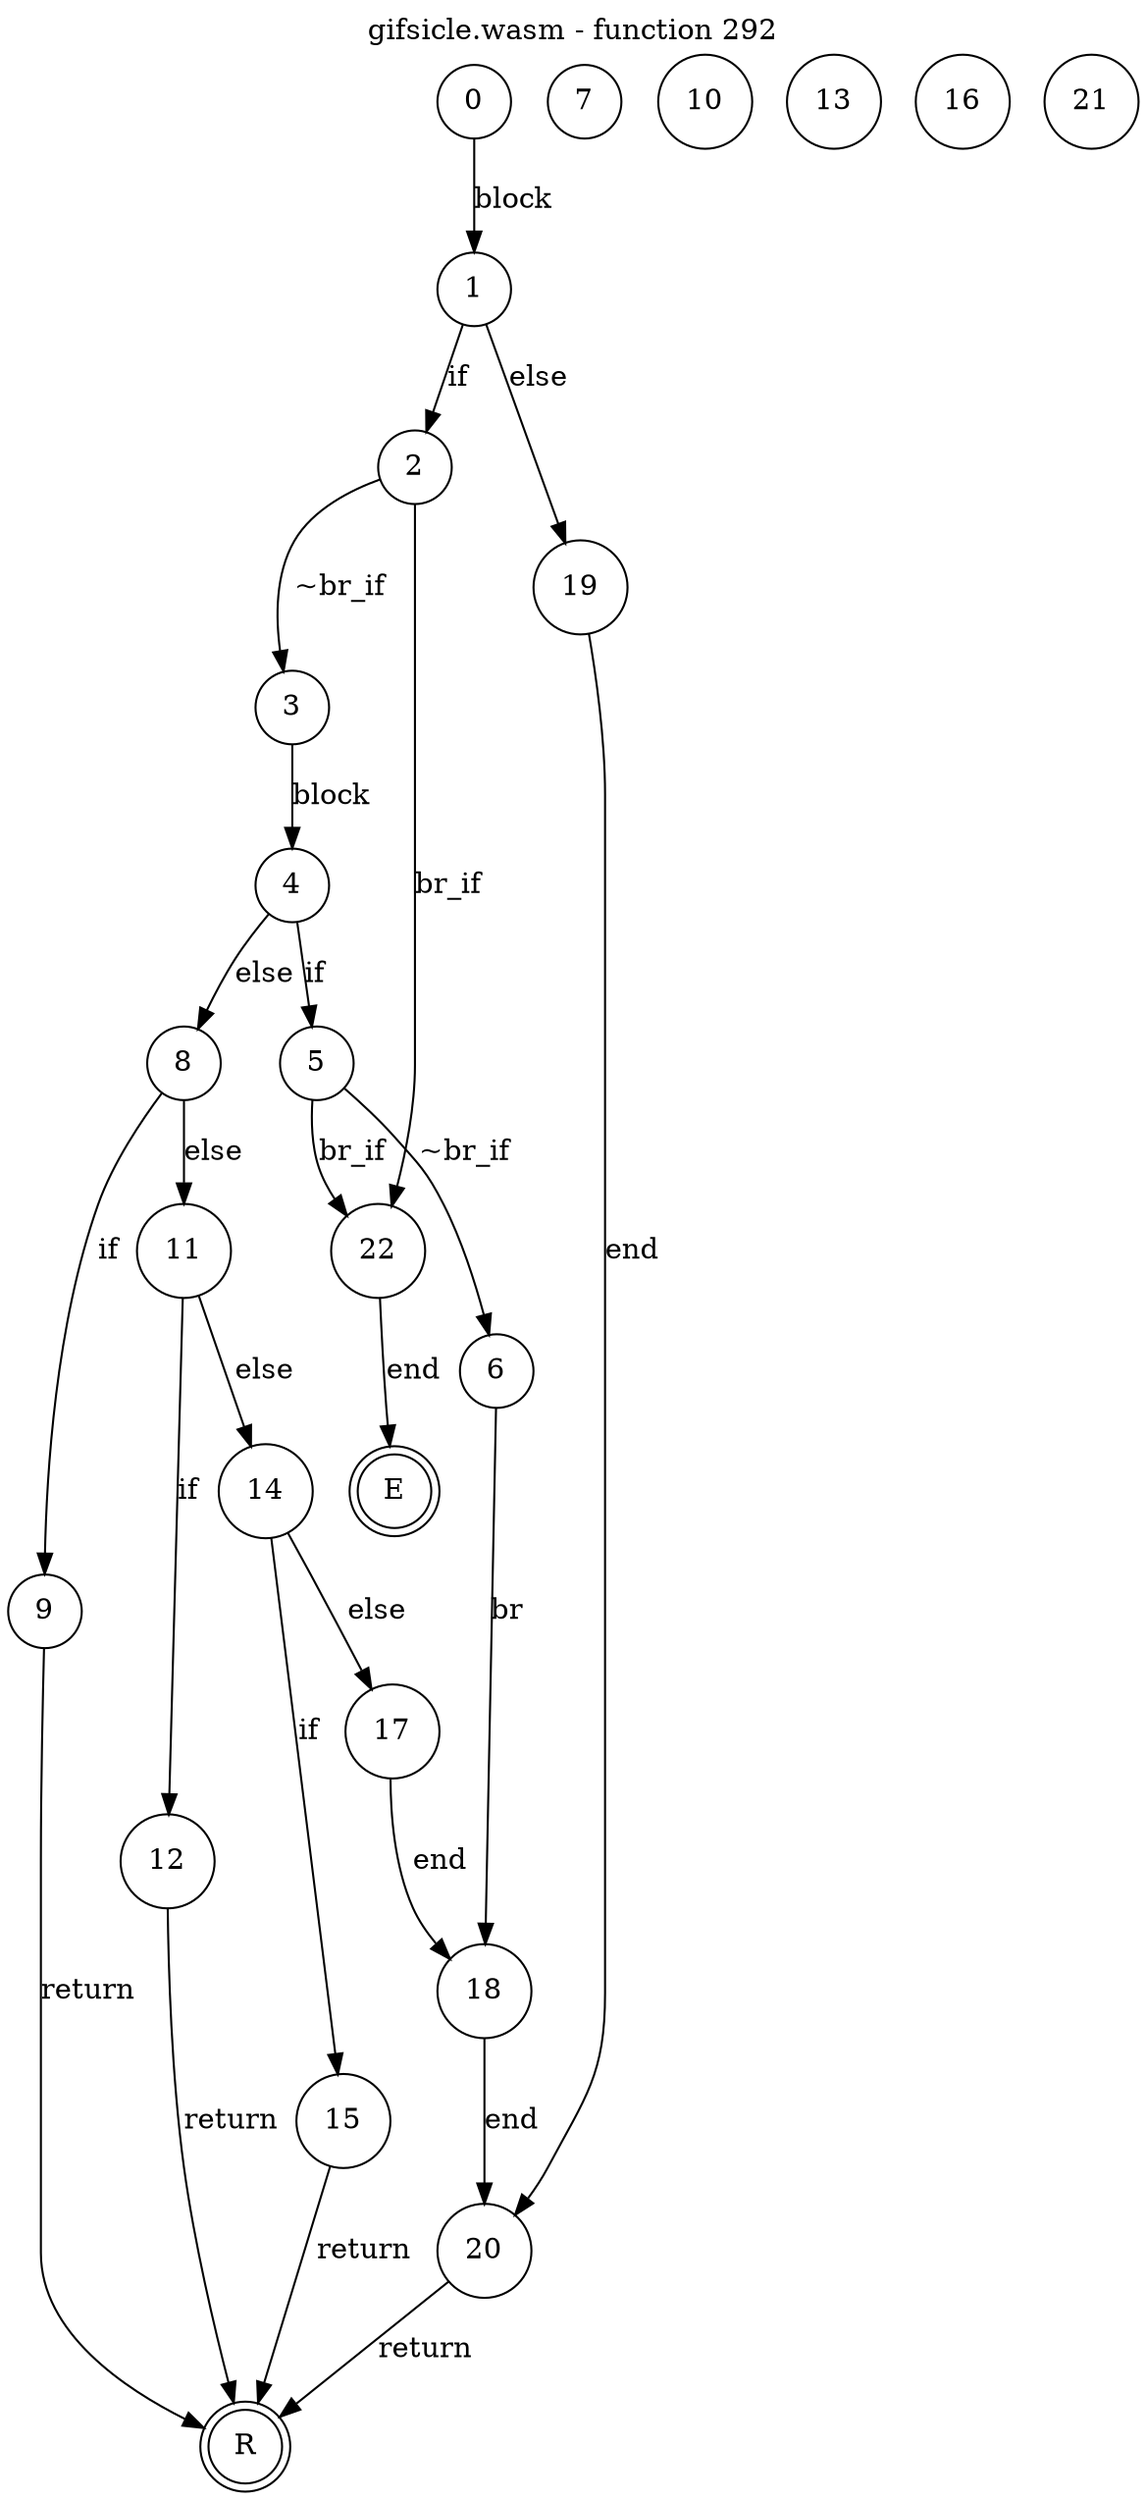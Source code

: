digraph finite_state_machine {
    label = "gifsicle.wasm - function 292"
    labelloc =  t
    labelfontsize = 16
    labelfontcolor = black
    labelfontname = "Helvetica"
    node [shape = doublecircle]; E R ;
node [shape=circle, fontcolor=black, style="", label="0"]0
node [shape=circle, fontcolor=black, style="", label="1"]1
node [shape=circle, fontcolor=black, style="", label="2"]2
node [shape=circle, fontcolor=black, style="", label="3"]3
node [shape=circle, fontcolor=black, style="", label="4"]4
node [shape=circle, fontcolor=black, style="", label="5"]5
node [shape=circle, fontcolor=black, style="", label="6"]6
node [shape=circle, fontcolor=black, style="", label="7"]7
node [shape=circle, fontcolor=black, style="", label="8"]8
node [shape=circle, fontcolor=black, style="", label="9"]9
node [shape=circle, fontcolor=black, style="", label="10"]10
node [shape=circle, fontcolor=black, style="", label="11"]11
node [shape=circle, fontcolor=black, style="", label="12"]12
node [shape=circle, fontcolor=black, style="", label="13"]13
node [shape=circle, fontcolor=black, style="", label="14"]14
node [shape=circle, fontcolor=black, style="", label="15"]15
node [shape=circle, fontcolor=black, style="", label="16"]16
node [shape=circle, fontcolor=black, style="", label="17"]17
node [shape=circle, fontcolor=black, style="", label="18"]18
node [shape=circle, fontcolor=black, style="", label="19"]19
node [shape=circle, fontcolor=black, style="", label="20"]20
node [shape=circle, fontcolor=black, style="", label="21"]21
node [shape=circle, fontcolor=black, style="", label="22"]22
node [shape=circle, fontcolor=black, style="", label="E"]E
node [shape=circle, fontcolor=black, style="", label="R"]R
    0 -> 1[label="block"];
    1 -> 2[label="if"];
    1 -> 19[label="else"];
    2 -> 3[label="~br_if"];
    2 -> 22[label="br_if"];
    3 -> 4[label="block"];
    4 -> 5[label="if"];
    4 -> 8[label="else"];
    5 -> 6[label="~br_if"];
    5 -> 22[label="br_if"];
    6 -> 18[label="br"];
    8 -> 9[label="if"];
    8 -> 11[label="else"];
    9 -> R[label="return"];
    11 -> 12[label="if"];
    11 -> 14[label="else"];
    12 -> R[label="return"];
    14 -> 15[label="if"];
    14 -> 17[label="else"];
    15 -> R[label="return"];
    17 -> 18[label="end"];
    18 -> 20[label="end"];
    19 -> 20[label="end"];
    20 -> R[label="return"];
    22 -> E[label="end"];
}
